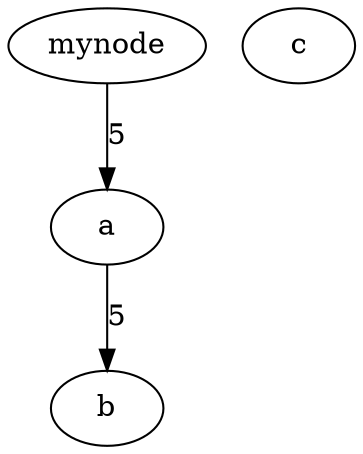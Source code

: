 digraph "a4bdeb66-f55f-4582-912b-f274819c8137" {
	<lattice.node.node.Node object at 0x7f131093ec80> [label=mynode]
	<lattice.node.node.Node object at 0x7f131093ec80> -> <lattice.node.node.Node object at 0x7f131093fa60> [label=5]
	<lattice.node.node.Node object at 0x7f130ef56320> [label=b]
	<lattice.node.node.Node object at 0x7f130ef563b0> [label=c]
	<lattice.node.node.Node object at 0x7f131093fa60> [label=a]
	<lattice.node.node.Node object at 0x7f131093fa60> -> <lattice.node.node.Node object at 0x7f130ef56320> [label=5]
}
